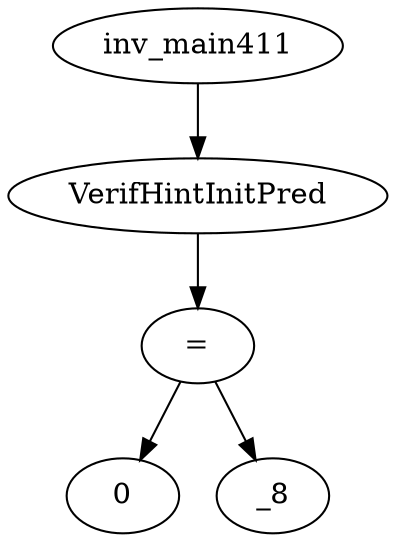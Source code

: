 digraph dag {
0 [label="inv_main411"];
1 [label="VerifHintInitPred"];
2 [label="="];
3 [label="0"];
4 [label="_8"];
0->1
1->2
2->4
2 -> 3
}
